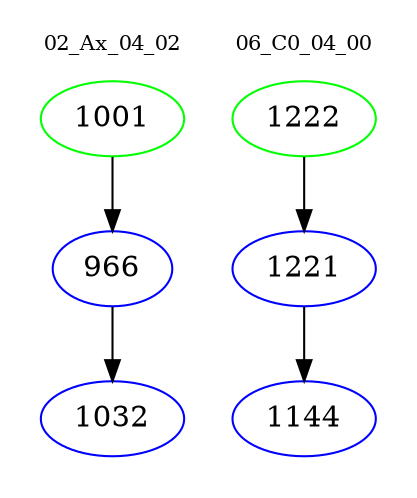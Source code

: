 digraph{
subgraph cluster_0 {
color = white
label = "02_Ax_04_02";
fontsize=10;
T0_1001 [label="1001", color="green"]
T0_1001 -> T0_966 [color="black"]
T0_966 [label="966", color="blue"]
T0_966 -> T0_1032 [color="black"]
T0_1032 [label="1032", color="blue"]
}
subgraph cluster_1 {
color = white
label = "06_C0_04_00";
fontsize=10;
T1_1222 [label="1222", color="green"]
T1_1222 -> T1_1221 [color="black"]
T1_1221 [label="1221", color="blue"]
T1_1221 -> T1_1144 [color="black"]
T1_1144 [label="1144", color="blue"]
}
}
